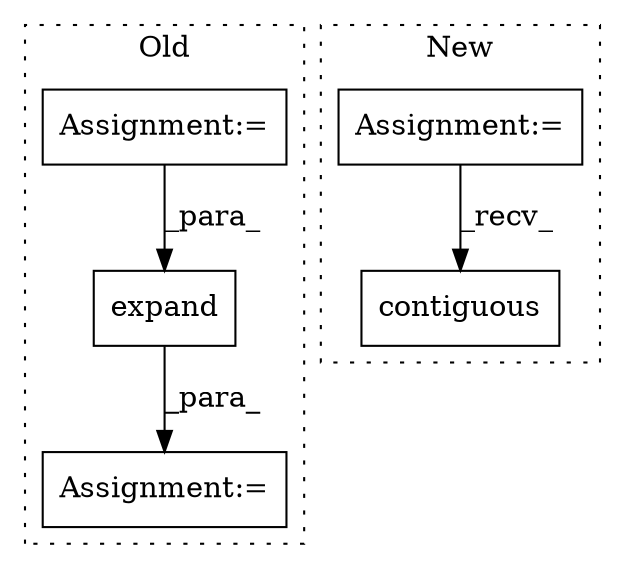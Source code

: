 digraph G {
subgraph cluster0 {
1 [label="expand" a="32" s="12792,12816" l="7,1" shape="box"];
3 [label="Assignment:=" a="7" s="12747" l="1" shape="box"];
5 [label="Assignment:=" a="7" s="12685" l="1" shape="box"];
label = "Old";
style="dotted";
}
subgraph cluster1 {
2 [label="contiguous" a="32" s="12900" l="12" shape="box"];
4 [label="Assignment:=" a="7" s="12619" l="1" shape="box"];
label = "New";
style="dotted";
}
1 -> 3 [label="_para_"];
4 -> 2 [label="_recv_"];
5 -> 1 [label="_para_"];
}